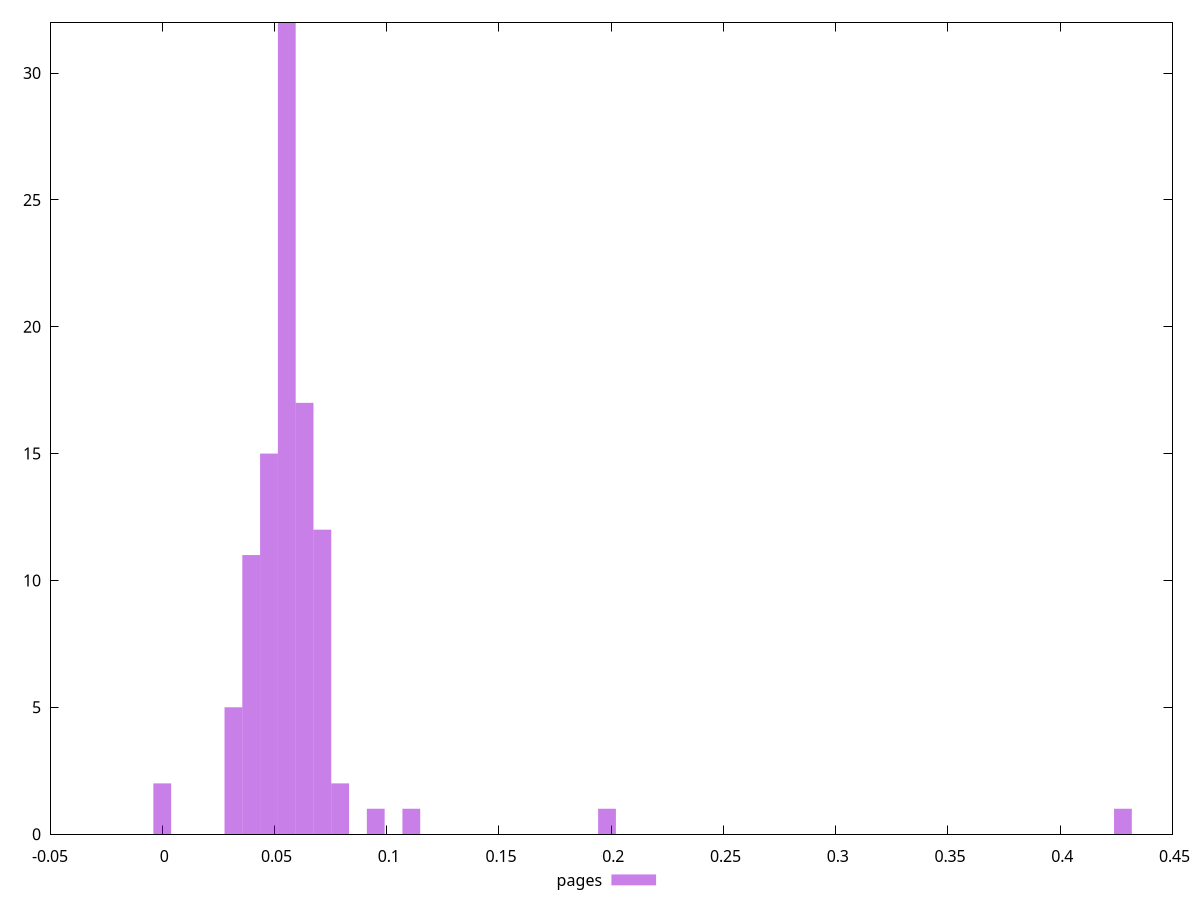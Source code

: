 $_pages <<EOF
0 2
0.03962252637223641 11
0.06339604219557825 17
0.055471536921130965 32
0.04754703164668368 15
0.07132054747002553 12
0.19811263186118203 1
0.07924505274447281 2
0.031698021097789124 5
0.09509406329336736 1
0.4279232848201532 1
0.11094307384226193 1
EOF
set key outside below
set terminal pngcairo
set output "report_00005_2020-11-02T22-26-11.212Z/unused-javascript/pages//hist.png"
set yrange [0:32]
set boxwidth 0.007924505274447281
set style fill transparent solid 0.5 noborder
plot $_pages title "pages" with boxes ,